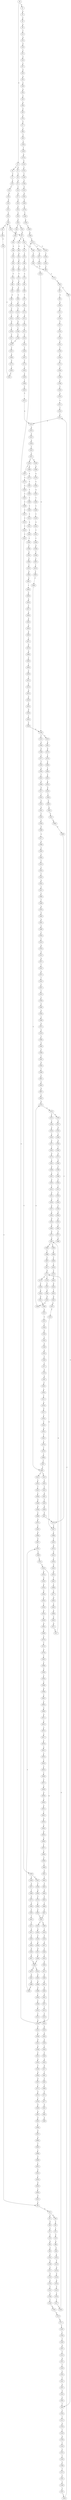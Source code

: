 strict digraph  {
	S0 -> S1 [ label = G ];
	S0 -> S2 [ label = A ];
	S1 -> S3 [ label = G ];
	S2 -> S4 [ label = C ];
	S2 -> S5 [ label = G ];
	S3 -> S6 [ label = A ];
	S4 -> S7 [ label = C ];
	S5 -> S8 [ label = A ];
	S6 -> S9 [ label = A ];
	S7 -> S10 [ label = T ];
	S8 -> S11 [ label = A ];
	S9 -> S12 [ label = C ];
	S10 -> S13 [ label = C ];
	S11 -> S14 [ label = C ];
	S12 -> S15 [ label = G ];
	S13 -> S16 [ label = G ];
	S14 -> S17 [ label = G ];
	S15 -> S18 [ label = G ];
	S16 -> S19 [ label = G ];
	S17 -> S20 [ label = G ];
	S18 -> S21 [ label = T ];
	S19 -> S22 [ label = C ];
	S20 -> S23 [ label = C ];
	S21 -> S24 [ label = A ];
	S22 -> S25 [ label = A ];
	S23 -> S26 [ label = A ];
	S24 -> S27 [ label = C ];
	S25 -> S28 [ label = C ];
	S26 -> S29 [ label = C ];
	S27 -> S30 [ label = G ];
	S28 -> S31 [ label = G ];
	S28 -> S32 [ label = C ];
	S29 -> S33 [ label = C ];
	S29 -> S34 [ label = T ];
	S30 -> S35 [ label = A ];
	S31 -> S36 [ label = C ];
	S32 -> S37 [ label = G ];
	S33 -> S37 [ label = G ];
	S34 -> S38 [ label = G ];
	S35 -> S39 [ label = A ];
	S36 -> S40 [ label = G ];
	S37 -> S41 [ label = A ];
	S37 -> S42 [ label = G ];
	S38 -> S43 [ label = G ];
	S39 -> S44 [ label = G ];
	S40 -> S45 [ label = C ];
	S41 -> S46 [ label = G ];
	S41 -> S47 [ label = A ];
	S42 -> S48 [ label = G ];
	S43 -> S49 [ label = G ];
	S44 -> S50 [ label = A ];
	S45 -> S51 [ label = G ];
	S46 -> S52 [ label = T ];
	S47 -> S53 [ label = T ];
	S48 -> S54 [ label = A ];
	S49 -> S55 [ label = A ];
	S50 -> S56 [ label = A ];
	S51 -> S57 [ label = C ];
	S51 -> S58 [ label = G ];
	S52 -> S59 [ label = C ];
	S53 -> S60 [ label = G ];
	S54 -> S61 [ label = A ];
	S55 -> S62 [ label = A ];
	S56 -> S63 [ label = G ];
	S57 -> S64 [ label = G ];
	S58 -> S65 [ label = C ];
	S59 -> S66 [ label = C ];
	S60 -> S67 [ label = T ];
	S61 -> S68 [ label = T ];
	S62 -> S69 [ label = C ];
	S63 -> S70 [ label = T ];
	S64 -> S71 [ label = T ];
	S65 -> S72 [ label = T ];
	S66 -> S73 [ label = A ];
	S67 -> S74 [ label = A ];
	S68 -> S75 [ label = T ];
	S69 -> S76 [ label = T ];
	S70 -> S77 [ label = G ];
	S71 -> S78 [ label = C ];
	S72 -> S79 [ label = G ];
	S73 -> S80 [ label = G ];
	S74 -> S81 [ label = G ];
	S75 -> S82 [ label = G ];
	S76 -> S83 [ label = G ];
	S77 -> S84 [ label = T ];
	S78 -> S85 [ label = G ];
	S79 -> S86 [ label = G ];
	S80 -> S87 [ label = T ];
	S80 -> S88 [ label = C ];
	S81 -> S89 [ label = T ];
	S82 -> S90 [ label = A ];
	S83 -> S91 [ label = G ];
	S84 -> S92 [ label = C ];
	S85 -> S93 [ label = A ];
	S86 -> S94 [ label = A ];
	S87 -> S95 [ label = A ];
	S88 -> S96 [ label = T ];
	S89 -> S97 [ label = T ];
	S90 -> S98 [ label = A ];
	S91 -> S99 [ label = A ];
	S92 -> S100 [ label = C ];
	S93 -> S101 [ label = C ];
	S94 -> S102 [ label = A ];
	S95 -> S103 [ label = G ];
	S96 -> S104 [ label = T ];
	S97 -> S105 [ label = T ];
	S98 -> S106 [ label = C ];
	S99 -> S107 [ label = C ];
	S100 -> S108 [ label = T ];
	S101 -> S109 [ label = G ];
	S102 -> S110 [ label = T ];
	S103 -> S111 [ label = G ];
	S104 -> S112 [ label = C ];
	S105 -> S113 [ label = C ];
	S106 -> S114 [ label = C ];
	S107 -> S115 [ label = C ];
	S108 -> S116 [ label = G ];
	S109 -> S117 [ label = C ];
	S110 -> S118 [ label = G ];
	S111 -> S119 [ label = G ];
	S112 -> S120 [ label = A ];
	S113 -> S121 [ label = A ];
	S114 -> S122 [ label = C ];
	S115 -> S123 [ label = C ];
	S116 -> S124 [ label = G ];
	S117 -> S125 [ label = G ];
	S118 -> S126 [ label = G ];
	S119 -> S127 [ label = T ];
	S120 -> S128 [ label = C ];
	S121 -> S129 [ label = C ];
	S122 -> S130 [ label = G ];
	S123 -> S131 [ label = G ];
	S124 -> S132 [ label = C ];
	S125 -> S133 [ label = C ];
	S126 -> S134 [ label = G ];
	S127 -> S135 [ label = C ];
	S128 -> S136 [ label = G ];
	S129 -> S137 [ label = T ];
	S130 -> S138 [ label = T ];
	S131 -> S139 [ label = T ];
	S132 -> S140 [ label = C ];
	S133 -> S141 [ label = C ];
	S134 -> S142 [ label = G ];
	S135 -> S143 [ label = A ];
	S136 -> S144 [ label = C ];
	S137 -> S145 [ label = C ];
	S138 -> S146 [ label = C ];
	S139 -> S147 [ label = C ];
	S140 -> S148 [ label = T ];
	S141 -> S149 [ label = T ];
	S142 -> S150 [ label = T ];
	S143 -> S151 [ label = C ];
	S144 -> S152 [ label = C ];
	S145 -> S153 [ label = C ];
	S146 -> S154 [ label = T ];
	S147 -> S154 [ label = T ];
	S148 -> S155 [ label = G ];
	S149 -> S156 [ label = C ];
	S150 -> S157 [ label = C ];
	S151 -> S158 [ label = T ];
	S152 -> S159 [ label = C ];
	S153 -> S160 [ label = T ];
	S154 -> S161 [ label = C ];
	S155 -> S162 [ label = G ];
	S156 -> S163 [ label = G ];
	S157 -> S164 [ label = C ];
	S158 -> S165 [ label = C ];
	S159 -> S166 [ label = T ];
	S160 -> S167 [ label = T ];
	S161 -> S168 [ label = G ];
	S162 -> S169 [ label = G ];
	S163 -> S170 [ label = G ];
	S164 -> S171 [ label = G ];
	S165 -> S172 [ label = G ];
	S166 -> S173 [ label = T ];
	S167 -> S174 [ label = T ];
	S168 -> S175 [ label = G ];
	S169 -> S176 [ label = T ];
	S170 -> S177 [ label = G ];
	S171 -> S178 [ label = C ];
	S171 -> S179 [ label = T ];
	S172 -> S180 [ label = C ];
	S173 -> S181 [ label = C ];
	S174 -> S182 [ label = C ];
	S175 -> S183 [ label = C ];
	S176 -> S184 [ label = C ];
	S177 -> S185 [ label = C ];
	S178 -> S186 [ label = C ];
	S179 -> S187 [ label = C ];
	S180 -> S188 [ label = T ];
	S181 -> S189 [ label = A ];
	S182 -> S190 [ label = A ];
	S183 -> S191 [ label = A ];
	S184 -> S192 [ label = C ];
	S185 -> S193 [ label = T ];
	S186 -> S194 [ label = G ];
	S187 -> S195 [ label = G ];
	S188 -> S196 [ label = T ];
	S189 -> S197 [ label = T ];
	S190 -> S198 [ label = T ];
	S191 -> S28 [ label = C ];
	S192 -> S199 [ label = C ];
	S193 -> S200 [ label = C ];
	S194 -> S201 [ label = G ];
	S195 -> S202 [ label = G ];
	S196 -> S203 [ label = C ];
	S197 -> S204 [ label = C ];
	S198 -> S205 [ label = C ];
	S199 -> S206 [ label = G ];
	S200 -> S207 [ label = A ];
	S201 -> S208 [ label = A ];
	S202 -> S209 [ label = A ];
	S203 -> S210 [ label = A ];
	S204 -> S211 [ label = C ];
	S205 -> S212 [ label = C ];
	S206 -> S213 [ label = A ];
	S207 -> S214 [ label = C ];
	S208 -> S215 [ label = A ];
	S209 -> S216 [ label = A ];
	S210 -> S217 [ label = T ];
	S211 -> S218 [ label = A ];
	S212 -> S218 [ label = A ];
	S213 -> S219 [ label = G ];
	S213 -> S220 [ label = A ];
	S214 -> S221 [ label = G ];
	S215 -> S222 [ label = C ];
	S216 -> S223 [ label = C ];
	S217 -> S224 [ label = C ];
	S218 -> S225 [ label = G ];
	S219 -> S226 [ label = T ];
	S220 -> S227 [ label = G ];
	S221 -> S228 [ label = T ];
	S222 -> S229 [ label = T ];
	S223 -> S230 [ label = A ];
	S223 -> S231 [ label = T ];
	S224 -> S211 [ label = C ];
	S225 -> S232 [ label = A ];
	S226 -> S233 [ label = C ];
	S227 -> S234 [ label = T ];
	S228 -> S235 [ label = C ];
	S229 -> S236 [ label = G ];
	S230 -> S237 [ label = G ];
	S231 -> S238 [ label = A ];
	S232 -> S239 [ label = A ];
	S233 -> S66 [ label = C ];
	S234 -> S240 [ label = C ];
	S235 -> S241 [ label = C ];
	S236 -> S242 [ label = C ];
	S237 -> S243 [ label = G ];
	S238 -> S244 [ label = C ];
	S239 -> S245 [ label = C ];
	S240 -> S246 [ label = G ];
	S241 -> S247 [ label = A ];
	S242 -> S248 [ label = A ];
	S243 -> S249 [ label = A ];
	S244 -> S250 [ label = A ];
	S245 -> S251 [ label = C ];
	S246 -> S252 [ label = C ];
	S246 -> S253 [ label = A ];
	S247 -> S254 [ label = G ];
	S248 -> S255 [ label = A ];
	S249 -> S256 [ label = A ];
	S250 -> S257 [ label = A ];
	S251 -> S258 [ label = A ];
	S251 -> S259 [ label = G ];
	S252 -> S260 [ label = G ];
	S253 -> S261 [ label = G ];
	S254 -> S262 [ label = C ];
	S255 -> S263 [ label = C ];
	S256 -> S264 [ label = T ];
	S257 -> S265 [ label = C ];
	S258 -> S266 [ label = G ];
	S258 -> S267 [ label = C ];
	S259 -> S268 [ label = G ];
	S260 -> S269 [ label = G ];
	S261 -> S270 [ label = G ];
	S262 -> S96 [ label = T ];
	S263 -> S271 [ label = C ];
	S264 -> S272 [ label = A ];
	S265 -> S273 [ label = G ];
	S266 -> S274 [ label = A ];
	S267 -> S275 [ label = C ];
	S268 -> S276 [ label = A ];
	S269 -> S277 [ label = C ];
	S270 -> S278 [ label = T ];
	S271 -> S279 [ label = A ];
	S272 -> S280 [ label = G ];
	S273 -> S281 [ label = A ];
	S274 -> S282 [ label = C ];
	S275 -> S283 [ label = A ];
	S276 -> S284 [ label = C ];
	S277 -> S285 [ label = T ];
	S278 -> S286 [ label = A ];
	S279 -> S287 [ label = G ];
	S280 -> S288 [ label = T ];
	S281 -> S289 [ label = A ];
	S282 -> S290 [ label = T ];
	S283 -> S291 [ label = C ];
	S284 -> S292 [ label = G ];
	S285 -> S293 [ label = A ];
	S286 -> S294 [ label = T ];
	S287 -> S295 [ label = A ];
	S288 -> S296 [ label = C ];
	S289 -> S297 [ label = A ];
	S290 -> S298 [ label = C ];
	S291 -> S299 [ label = C ];
	S292 -> S300 [ label = C ];
	S293 -> S301 [ label = T ];
	S294 -> S302 [ label = A ];
	S295 -> S303 [ label = A ];
	S296 -> S304 [ label = T ];
	S297 -> S305 [ label = A ];
	S298 -> S306 [ label = C ];
	S299 -> S307 [ label = C ];
	S300 -> S308 [ label = C ];
	S301 -> S309 [ label = A ];
	S302 -> S310 [ label = A ];
	S303 -> S311 [ label = C ];
	S304 -> S312 [ label = C ];
	S305 -> S313 [ label = C ];
	S306 -> S314 [ label = C ];
	S307 -> S315 [ label = C ];
	S308 -> S316 [ label = C ];
	S309 -> S317 [ label = G ];
	S310 -> S318 [ label = G ];
	S311 -> S319 [ label = A ];
	S312 -> S320 [ label = T ];
	S313 -> S321 [ label = A ];
	S314 -> S322 [ label = A ];
	S315 -> S323 [ label = T ];
	S316 -> S324 [ label = A ];
	S317 -> S325 [ label = T ];
	S318 -> S326 [ label = T ];
	S319 -> S327 [ label = G ];
	S320 -> S328 [ label = C ];
	S321 -> S329 [ label = G ];
	S322 -> S330 [ label = T ];
	S323 -> S331 [ label = T ];
	S324 -> S332 [ label = T ];
	S325 -> S333 [ label = A ];
	S326 -> S334 [ label = C ];
	S327 -> S335 [ label = C ];
	S328 -> S336 [ label = T ];
	S329 -> S337 [ label = A ];
	S330 -> S338 [ label = C ];
	S331 -> S339 [ label = C ];
	S332 -> S340 [ label = C ];
	S333 -> S341 [ label = G ];
	S334 -> S342 [ label = G ];
	S335 -> S343 [ label = C ];
	S336 -> S344 [ label = G ];
	S337 -> S345 [ label = A ];
	S338 -> S346 [ label = T ];
	S339 -> S347 [ label = C ];
	S339 -> S348 [ label = G ];
	S340 -> S349 [ label = G ];
	S341 -> S350 [ label = C ];
	S342 -> S351 [ label = T ];
	S343 -> S352 [ label = G ];
	S344 -> S353 [ label = A ];
	S345 -> S354 [ label = G ];
	S346 -> S355 [ label = G ];
	S347 -> S356 [ label = T ];
	S348 -> S357 [ label = A ];
	S349 -> S358 [ label = T ];
	S350 -> S359 [ label = C ];
	S351 -> S360 [ label = G ];
	S352 -> S361 [ label = T ];
	S353 -> S362 [ label = G ];
	S354 -> S363 [ label = G ];
	S355 -> S364 [ label = C ];
	S356 -> S365 [ label = G ];
	S357 -> S366 [ label = T ];
	S358 -> S367 [ label = C ];
	S359 -> S368 [ label = G ];
	S360 -> S369 [ label = G ];
	S361 -> S370 [ label = C ];
	S362 -> S371 [ label = T ];
	S363 -> S372 [ label = G ];
	S364 -> S373 [ label = C ];
	S365 -> S374 [ label = T ];
	S366 -> S375 [ label = C ];
	S367 -> S376 [ label = C ];
	S368 -> S377 [ label = A ];
	S369 -> S378 [ label = T ];
	S370 -> S379 [ label = C ];
	S371 -> S380 [ label = A ];
	S372 -> S381 [ label = G ];
	S373 -> S382 [ label = A ];
	S374 -> S383 [ label = C ];
	S375 -> S384 [ label = G ];
	S376 -> S385 [ label = T ];
	S377 -> S386 [ label = A ];
	S378 -> S387 [ label = A ];
	S379 -> S388 [ label = T ];
	S381 -> S389 [ label = T ];
	S381 -> S390 [ label = G ];
	S382 -> S391 [ label = G ];
	S383 -> S392 [ label = C ];
	S384 -> S393 [ label = T ];
	S385 -> S394 [ label = C ];
	S386 -> S395 [ label = A ];
	S387 -> S396 [ label = C ];
	S388 -> S397 [ label = C ];
	S389 -> S398 [ label = C ];
	S390 -> S399 [ label = T ];
	S391 -> S400 [ label = T ];
	S392 -> S401 [ label = T ];
	S393 -> S402 [ label = T ];
	S394 -> S403 [ label = T ];
	S395 -> S404 [ label = C ];
	S396 -> S405 [ label = C ];
	S397 -> S403 [ label = T ];
	S398 -> S406 [ label = T ];
	S399 -> S407 [ label = C ];
	S400 -> S408 [ label = C ];
	S401 -> S409 [ label = A ];
	S401 -> S410 [ label = T ];
	S402 -> S411 [ label = T ];
	S403 -> S412 [ label = T ];
	S403 -> S413 [ label = G ];
	S404 -> S414 [ label = C ];
	S405 -> S415 [ label = G ];
	S406 -> S416 [ label = C ];
	S407 -> S417 [ label = C ];
	S408 -> S418 [ label = G ];
	S409 -> S419 [ label = C ];
	S410 -> S420 [ label = G ];
	S411 -> S421 [ label = G ];
	S412 -> S422 [ label = C ];
	S413 -> S423 [ label = T ];
	S414 -> S424 [ label = C ];
	S415 -> S425 [ label = G ];
	S416 -> S426 [ label = T ];
	S417 -> S171 [ label = G ];
	S418 -> S427 [ label = T ];
	S419 -> S428 [ label = T ];
	S420 -> S429 [ label = T ];
	S421 -> S430 [ label = T ];
	S422 -> S431 [ label = T ];
	S423 -> S432 [ label = C ];
	S424 -> S433 [ label = C ];
	S425 -> S434 [ label = T ];
	S426 -> S435 [ label = C ];
	S427 -> S436 [ label = A ];
	S428 -> S437 [ label = A ];
	S429 -> S438 [ label = A ];
	S430 -> S439 [ label = A ];
	S431 -> S440 [ label = C ];
	S432 -> S441 [ label = G ];
	S433 -> S442 [ label = G ];
	S434 -> S443 [ label = G ];
	S435 -> S444 [ label = G ];
	S436 -> S445 [ label = A ];
	S437 -> S446 [ label = C ];
	S438 -> S447 [ label = G ];
	S439 -> S448 [ label = G ];
	S440 -> S449 [ label = G ];
	S441 -> S450 [ label = T ];
	S442 -> S451 [ label = A ];
	S443 -> S452 [ label = G ];
	S444 -> S453 [ label = T ];
	S445 -> S454 [ label = G ];
	S446 -> S455 [ label = C ];
	S447 -> S456 [ label = G ];
	S448 -> S457 [ label = G ];
	S449 -> S458 [ label = G ];
	S450 -> S459 [ label = G ];
	S451 -> S460 [ label = C ];
	S452 -> S461 [ label = T ];
	S453 -> S462 [ label = G ];
	S454 -> S463 [ label = A ];
	S455 -> S464 [ label = A ];
	S456 -> S465 [ label = A ];
	S457 -> S465 [ label = A ];
	S458 -> S466 [ label = A ];
	S459 -> S467 [ label = G ];
	S460 -> S468 [ label = T ];
	S461 -> S469 [ label = T ];
	S462 -> S470 [ label = G ];
	S463 -> S471 [ label = C ];
	S464 -> S472 [ label = G ];
	S465 -> S473 [ label = G ];
	S465 -> S474 [ label = A ];
	S466 -> S475 [ label = G ];
	S467 -> S378 [ label = T ];
	S468 -> S476 [ label = A ];
	S469 -> S477 [ label = A ];
	S470 -> S478 [ label = T ];
	S471 -> S479 [ label = G ];
	S472 -> S480 [ label = G ];
	S473 -> S481 [ label = A ];
	S474 -> S482 [ label = A ];
	S475 -> S483 [ label = A ];
	S476 -> S484 [ label = G ];
	S477 -> S485 [ label = G ];
	S478 -> S387 [ label = A ];
	S479 -> S486 [ label = G ];
	S480 -> S487 [ label = A ];
	S481 -> S488 [ label = G ];
	S482 -> S489 [ label = G ];
	S483 -> S490 [ label = G ];
	S484 -> S491 [ label = A ];
	S485 -> S492 [ label = A ];
	S486 -> S493 [ label = C ];
	S487 -> S494 [ label = G ];
	S488 -> S495 [ label = G ];
	S489 -> S496 [ label = G ];
	S490 -> S497 [ label = G ];
	S491 -> S498 [ label = A ];
	S492 -> S499 [ label = A ];
	S493 -> S500 [ label = T ];
	S494 -> S501 [ label = A ];
	S495 -> S502 [ label = T ];
	S496 -> S503 [ label = T ];
	S497 -> S502 [ label = T ];
	S498 -> S504 [ label = T ];
	S499 -> S505 [ label = G ];
	S500 -> S506 [ label = C ];
	S501 -> S507 [ label = G ];
	S502 -> S508 [ label = C ];
	S503 -> S509 [ label = C ];
	S504 -> S510 [ label = C ];
	S505 -> S511 [ label = G ];
	S506 -> S512 [ label = T ];
	S507 -> S513 [ label = T ];
	S508 -> S514 [ label = C ];
	S509 -> S515 [ label = C ];
	S510 -> S516 [ label = G ];
	S511 -> S517 [ label = G ];
	S512 -> S518 [ label = C ];
	S513 -> S519 [ label = C ];
	S514 -> S520 [ label = C ];
	S515 -> S521 [ label = C ];
	S516 -> S522 [ label = G ];
	S517 -> S381 [ label = G ];
	S518 -> S523 [ label = G ];
	S519 -> S524 [ label = A ];
	S520 -> S525 [ label = A ];
	S520 -> S526 [ label = G ];
	S521 -> S526 [ label = G ];
	S522 -> S527 [ label = G ];
	S523 -> S528 [ label = A ];
	S524 -> S529 [ label = G ];
	S525 -> S530 [ label = G ];
	S526 -> S531 [ label = G ];
	S526 -> S213 [ label = A ];
	S527 -> S532 [ label = T ];
	S528 -> S533 [ label = A ];
	S529 -> S534 [ label = G ];
	S530 -> S535 [ label = A ];
	S531 -> S536 [ label = A ];
	S532 -> S537 [ label = A ];
	S533 -> S538 [ label = G ];
	S534 -> S539 [ label = A ];
	S535 -> S540 [ label = G ];
	S536 -> S541 [ label = G ];
	S537 -> S542 [ label = T ];
	S538 -> S543 [ label = T ];
	S539 -> S544 [ label = C ];
	S540 -> S545 [ label = C ];
	S541 -> S546 [ label = G ];
	S542 -> S547 [ label = C ];
	S543 -> S548 [ label = C ];
	S544 -> S549 [ label = C ];
	S545 -> S550 [ label = C ];
	S546 -> S551 [ label = C ];
	S547 -> S552 [ label = C ];
	S548 -> S246 [ label = G ];
	S549 -> S553 [ label = A ];
	S550 -> S554 [ label = A ];
	S551 -> S555 [ label = G ];
	S552 -> S556 [ label = C ];
	S553 -> S557 [ label = G ];
	S554 -> S558 [ label = C ];
	S555 -> S559 [ label = T ];
	S556 -> S560 [ label = G ];
	S557 -> S561 [ label = T ];
	S558 -> S562 [ label = G ];
	S559 -> S563 [ label = G ];
	S560 -> S564 [ label = A ];
	S561 -> S565 [ label = C ];
	S562 -> S566 [ label = G ];
	S563 -> S567 [ label = G ];
	S564 -> S568 [ label = A ];
	S565 -> S569 [ label = T ];
	S566 -> S570 [ label = T ];
	S567 -> S571 [ label = T ];
	S568 -> S572 [ label = A ];
	S569 -> S573 [ label = C ];
	S570 -> S574 [ label = T ];
	S571 -> S575 [ label = A ];
	S572 -> S576 [ label = G ];
	S573 -> S577 [ label = T ];
	S574 -> S578 [ label = A ];
	S575 -> S579 [ label = T ];
	S576 -> S580 [ label = T ];
	S577 -> S581 [ label = G ];
	S578 -> S582 [ label = C ];
	S579 -> S583 [ label = G ];
	S580 -> S584 [ label = G ];
	S581 -> S585 [ label = T ];
	S582 -> S586 [ label = T ];
	S583 -> S587 [ label = A ];
	S584 -> S588 [ label = T ];
	S585 -> S589 [ label = A ];
	S586 -> S590 [ label = G ];
	S587 -> S591 [ label = G ];
	S588 -> S592 [ label = C ];
	S590 -> S593 [ label = C ];
	S591 -> S594 [ label = C ];
	S592 -> S595 [ label = G ];
	S593 -> S596 [ label = A ];
	S594 -> S597 [ label = G ];
	S595 -> S598 [ label = T ];
	S596 -> S599 [ label = G ];
	S597 -> S600 [ label = G ];
	S598 -> S601 [ label = C ];
	S599 -> S602 [ label = A ];
	S600 -> S603 [ label = T ];
	S601 -> S604 [ label = G ];
	S602 -> S605 [ label = C ];
	S603 -> S606 [ label = C ];
	S604 -> S607 [ label = G ];
	S605 -> S608 [ label = G ];
	S606 -> S609 [ label = G ];
	S607 -> S610 [ label = A ];
	S608 -> S611 [ label = G ];
	S609 -> S612 [ label = C ];
	S610 -> S216 [ label = A ];
	S611 -> S613 [ label = A ];
	S612 -> S614 [ label = A ];
	S613 -> S615 [ label = C ];
	S614 -> S616 [ label = C ];
	S615 -> S617 [ label = A ];
	S616 -> S618 [ label = G ];
	S617 -> S619 [ label = C ];
	S618 -> S620 [ label = C ];
	S619 -> S621 [ label = A ];
	S620 -> S622 [ label = G ];
	S621 -> S623 [ label = C ];
	S622 -> S45 [ label = C ];
	S623 -> S624 [ label = C ];
	S624 -> S625 [ label = T ];
	S625 -> S626 [ label = C ];
	S626 -> S627 [ label = T ];
	S627 -> S628 [ label = A ];
	S628 -> S629 [ label = G ];
	S629 -> S630 [ label = A ];
	S630 -> S631 [ label = A ];
	S631 -> S632 [ label = C ];
	S632 -> S633 [ label = G ];
	S633 -> S634 [ label = A ];
	S634 -> S635 [ label = G ];
	S635 -> S636 [ label = G ];
	S636 -> S637 [ label = T ];
	S637 -> S638 [ label = G ];
	S638 -> S639 [ label = T ];
	S639 -> S640 [ label = C ];
	S640 -> S641 [ label = C ];
	S641 -> S642 [ label = C ];
	S642 -> S643 [ label = T ];
	S643 -> S644 [ label = G ];
	S644 -> S645 [ label = T ];
	S645 -> S646 [ label = C ];
	S646 -> S647 [ label = C ];
	S647 -> S401 [ label = T ];
}
